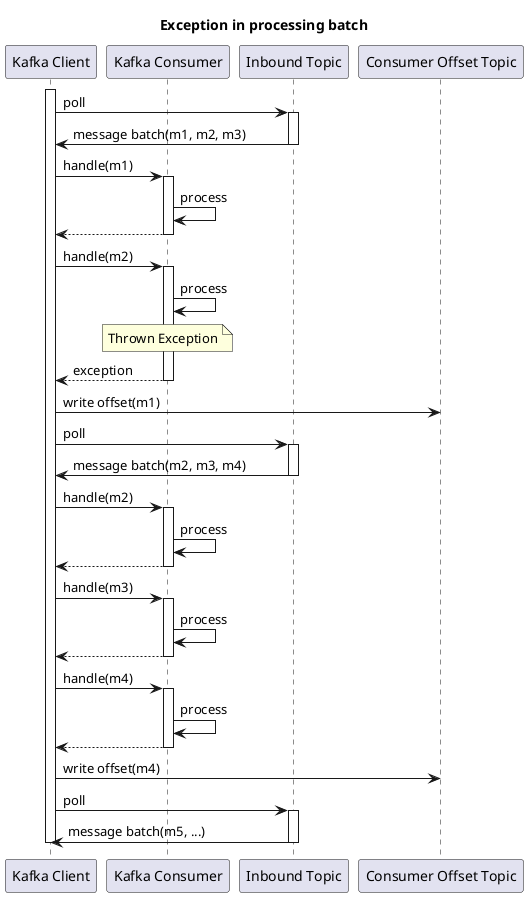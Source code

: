 @startuml

participant kclient as "Kafka Client"
participant kconsumer as "Kafka Consumer"
participant inbound as "Inbound Topic"
participant offset as "Consumer Offset Topic"

title Exception in processing batch


activate kclient

kclient -> inbound : poll
activate inbound
inbound -> kclient : message batch(m1, m2, m3)
deactivate inbound

kclient -> kconsumer : handle(m1)
activate kconsumer
kconsumer -> kconsumer : process
kconsumer --> kclient
deactivate kconsumer

kclient -> kconsumer : handle(m2)
activate kconsumer
kconsumer -> kconsumer : process
note over kconsumer : Thrown Exception
kconsumer --> kclient : exception
deactivate kconsumer

kclient -> offset : write offset(m1)

kclient -> inbound : poll
activate inbound
inbound -> kclient : message batch(m2, m3, m4)
deactivate inbound


kclient -> kconsumer : handle(m2)
activate kconsumer
kconsumer -> kconsumer : process
kconsumer --> kclient
deactivate kconsumer

kclient -> kconsumer : handle(m3)
activate kconsumer
kconsumer -> kconsumer : process
kconsumer --> kclient
deactivate kconsumer

kclient -> kconsumer : handle(m4)
activate kconsumer
kconsumer -> kconsumer : process
kconsumer --> kclient
deactivate kconsumer

kclient -> offset : write offset(m4)

kclient -> inbound : poll
activate inbound
inbound -> kclient : message batch(m5, ...)
deactivate inbound

deactivate kclient


@enduml